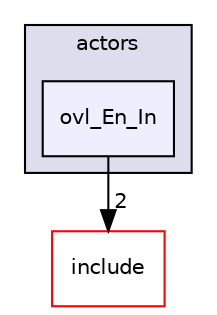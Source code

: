 digraph "src/overlays/actors/ovl_En_In" {
  compound=true
  node [ fontsize="10", fontname="Helvetica"];
  edge [ labelfontsize="10", labelfontname="Helvetica"];
  subgraph clusterdir_e93473484be31ce7bcb356bd643a22f8 {
    graph [ bgcolor="#ddddee", pencolor="black", label="actors" fontname="Helvetica", fontsize="10", URL="dir_e93473484be31ce7bcb356bd643a22f8.html"]
  dir_fc4a6850c05d6491c121f946d4c95f8f [shape=box, label="ovl_En_In", style="filled", fillcolor="#eeeeff", pencolor="black", URL="dir_fc4a6850c05d6491c121f946d4c95f8f.html"];
  }
  dir_d44c64559bbebec7f509842c48db8b23 [shape=box label="include" fillcolor="white" style="filled" color="red" URL="dir_d44c64559bbebec7f509842c48db8b23.html"];
  dir_fc4a6850c05d6491c121f946d4c95f8f->dir_d44c64559bbebec7f509842c48db8b23 [headlabel="2", labeldistance=1.5 headhref="dir_000280_000000.html"];
}
